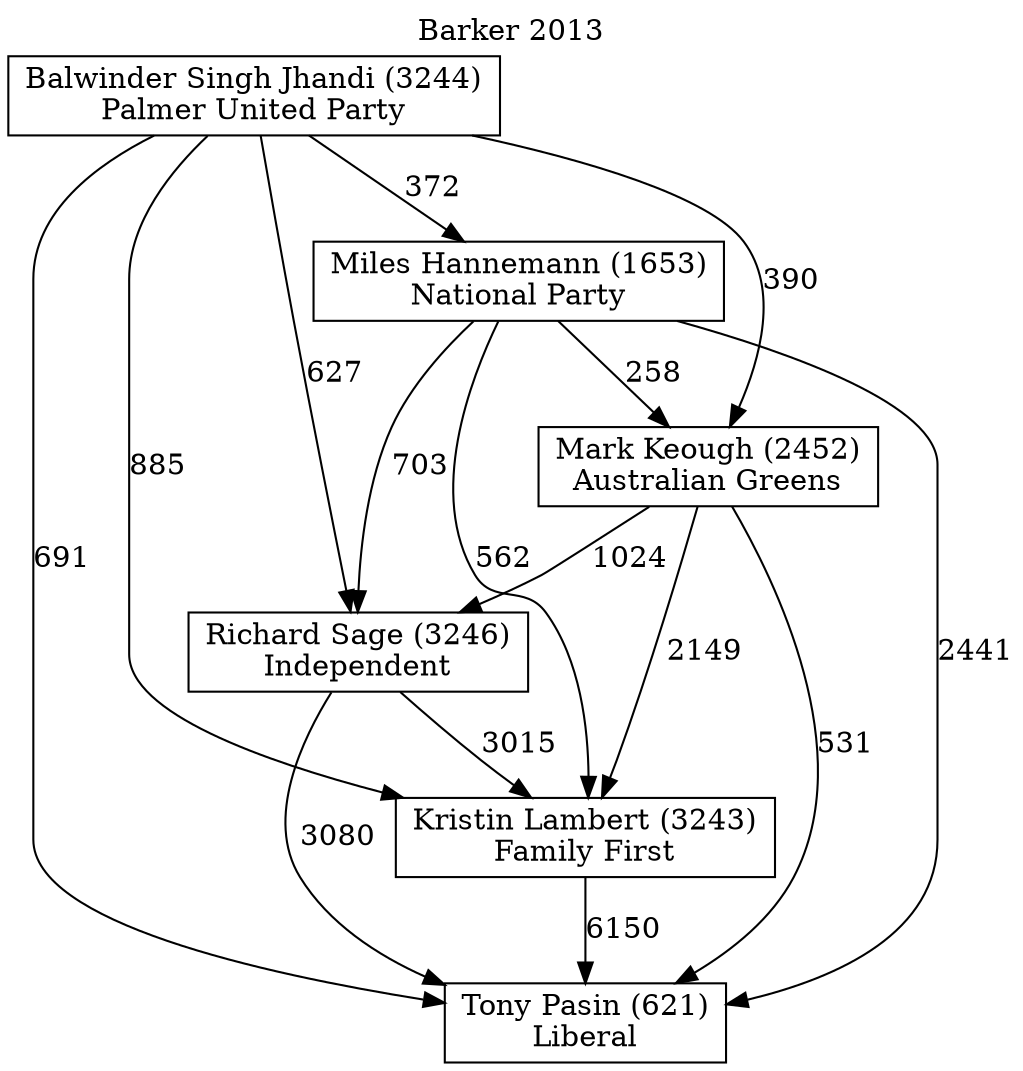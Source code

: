 // House preference flow
digraph "Tony Pasin (621)_Barker_2013" {
	graph [label="Barker 2013" labelloc=t mclimit=2]
	node [shape=box]
	"Tony Pasin (621)" [label="Tony Pasin (621)
Liberal"]
	"Kristin Lambert (3243)" [label="Kristin Lambert (3243)
Family First"]
	"Richard Sage (3246)" [label="Richard Sage (3246)
Independent"]
	"Mark Keough (2452)" [label="Mark Keough (2452)
Australian Greens"]
	"Miles Hannemann (1653)" [label="Miles Hannemann (1653)
National Party"]
	"Balwinder Singh Jhandi (3244)" [label="Balwinder Singh Jhandi (3244)
Palmer United Party"]
	"Kristin Lambert (3243)" -> "Tony Pasin (621)" [label=6150]
	"Richard Sage (3246)" -> "Kristin Lambert (3243)" [label=3015]
	"Mark Keough (2452)" -> "Richard Sage (3246)" [label=1024]
	"Miles Hannemann (1653)" -> "Mark Keough (2452)" [label=258]
	"Balwinder Singh Jhandi (3244)" -> "Miles Hannemann (1653)" [label=372]
	"Richard Sage (3246)" -> "Tony Pasin (621)" [label=3080]
	"Mark Keough (2452)" -> "Tony Pasin (621)" [label=531]
	"Miles Hannemann (1653)" -> "Tony Pasin (621)" [label=2441]
	"Balwinder Singh Jhandi (3244)" -> "Tony Pasin (621)" [label=691]
	"Balwinder Singh Jhandi (3244)" -> "Mark Keough (2452)" [label=390]
	"Miles Hannemann (1653)" -> "Richard Sage (3246)" [label=703]
	"Balwinder Singh Jhandi (3244)" -> "Richard Sage (3246)" [label=627]
	"Mark Keough (2452)" -> "Kristin Lambert (3243)" [label=2149]
	"Miles Hannemann (1653)" -> "Kristin Lambert (3243)" [label=562]
	"Balwinder Singh Jhandi (3244)" -> "Kristin Lambert (3243)" [label=885]
}

